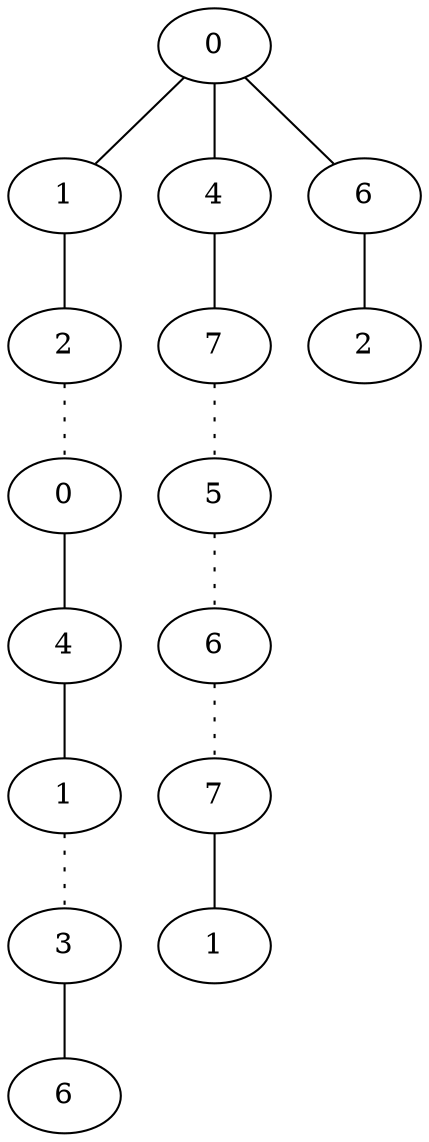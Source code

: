 graph {
a0[label=0];
a1[label=1];
a2[label=2];
a3[label=0];
a4[label=4];
a5[label=1];
a6[label=3];
a7[label=6];
a8[label=4];
a9[label=7];
a10[label=5];
a11[label=6];
a12[label=7];
a13[label=1];
a14[label=6];
a15[label=2];
a0 -- a1;
a0 -- a8;
a0 -- a14;
a1 -- a2;
a2 -- a3 [style=dotted];
a3 -- a4;
a4 -- a5;
a5 -- a6 [style=dotted];
a6 -- a7;
a8 -- a9;
a9 -- a10 [style=dotted];
a10 -- a11 [style=dotted];
a11 -- a12 [style=dotted];
a12 -- a13;
a14 -- a15;
}
